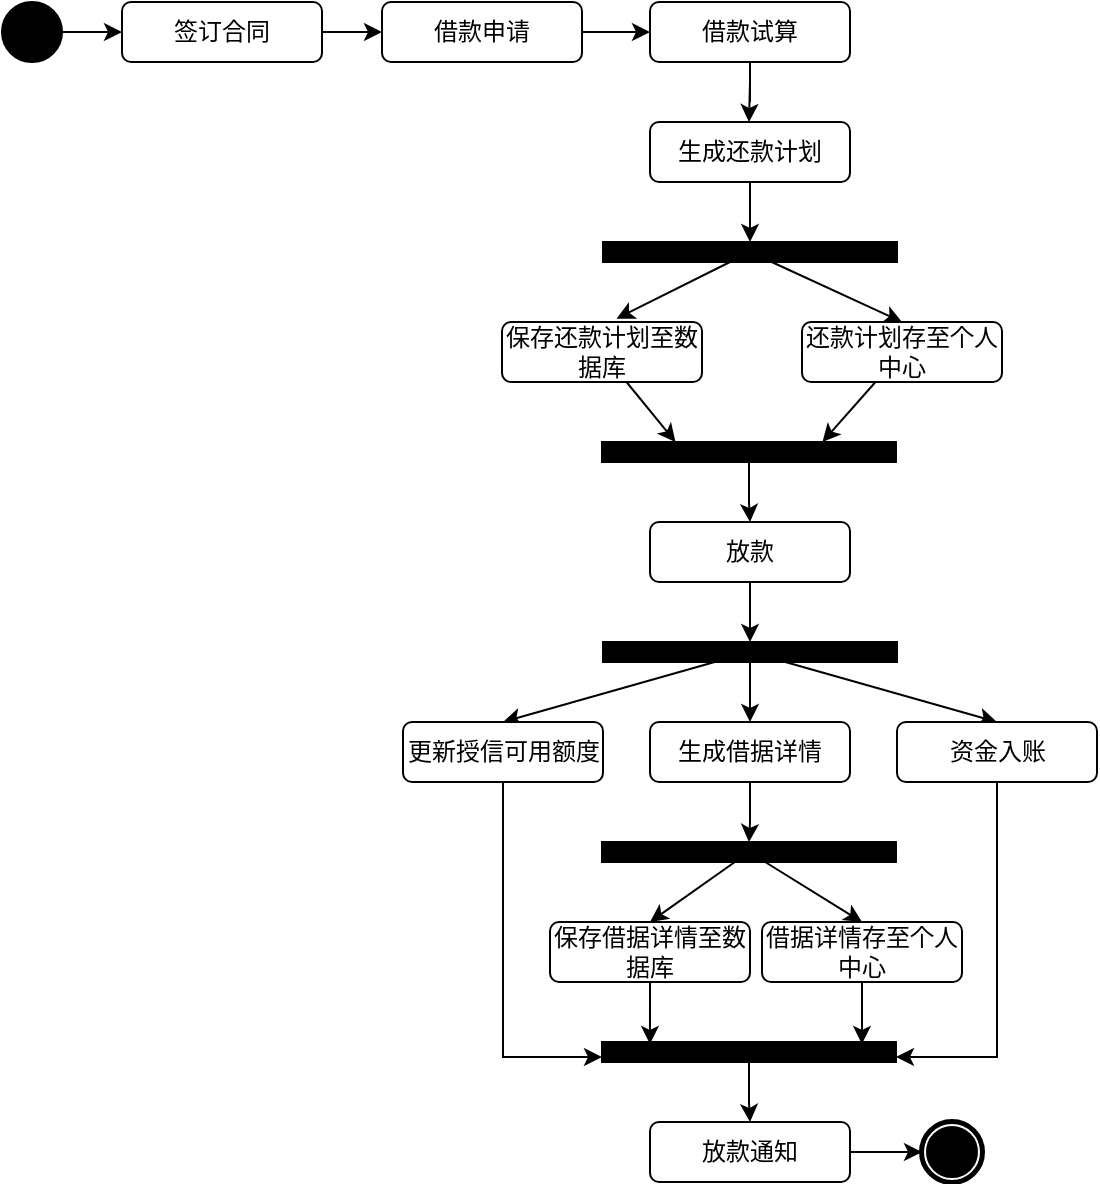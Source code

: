 <mxfile version="21.6.3" type="github">
  <diagram name="第 1 页" id="SRQq3CIoWRfrS9Mj7izF">
    <mxGraphModel dx="1166" dy="775" grid="1" gridSize="10" guides="1" tooltips="1" connect="1" arrows="1" fold="1" page="1" pageScale="1" pageWidth="827" pageHeight="1169" math="0" shadow="0">
      <root>
        <mxCell id="0" />
        <mxCell id="1" parent="0" />
        <mxCell id="QsuP5IK2P8BCN2dnbRPv-3" value="" style="edgeStyle=orthogonalEdgeStyle;rounded=0;orthogonalLoop=1;jettySize=auto;html=1;" edge="1" parent="1" source="QsuP5IK2P8BCN2dnbRPv-1" target="QsuP5IK2P8BCN2dnbRPv-2">
          <mxGeometry relative="1" as="geometry" />
        </mxCell>
        <mxCell id="QsuP5IK2P8BCN2dnbRPv-1" value="" style="ellipse;whiteSpace=wrap;html=1;rounded=0;shadow=0;comic=0;labelBackgroundColor=none;strokeWidth=1;fillColor=#000000;fontFamily=Verdana;fontSize=12;align=center;" vertex="1" parent="1">
          <mxGeometry x="40" y="350" width="30" height="30" as="geometry" />
        </mxCell>
        <mxCell id="QsuP5IK2P8BCN2dnbRPv-7" style="edgeStyle=orthogonalEdgeStyle;rounded=0;orthogonalLoop=1;jettySize=auto;html=1;" edge="1" parent="1" source="QsuP5IK2P8BCN2dnbRPv-2" target="QsuP5IK2P8BCN2dnbRPv-4">
          <mxGeometry relative="1" as="geometry" />
        </mxCell>
        <mxCell id="QsuP5IK2P8BCN2dnbRPv-2" value="签订合同" style="rounded=1;whiteSpace=wrap;html=1;" vertex="1" parent="1">
          <mxGeometry x="100" y="350" width="100" height="30" as="geometry" />
        </mxCell>
        <mxCell id="QsuP5IK2P8BCN2dnbRPv-8" value="" style="edgeStyle=orthogonalEdgeStyle;rounded=0;orthogonalLoop=1;jettySize=auto;html=1;" edge="1" parent="1" source="QsuP5IK2P8BCN2dnbRPv-4" target="QsuP5IK2P8BCN2dnbRPv-5">
          <mxGeometry relative="1" as="geometry" />
        </mxCell>
        <mxCell id="QsuP5IK2P8BCN2dnbRPv-4" value="借款申请" style="rounded=1;whiteSpace=wrap;html=1;" vertex="1" parent="1">
          <mxGeometry x="230" y="350" width="100" height="30" as="geometry" />
        </mxCell>
        <mxCell id="QsuP5IK2P8BCN2dnbRPv-10" style="edgeStyle=orthogonalEdgeStyle;rounded=0;orthogonalLoop=1;jettySize=auto;html=1;entryX=0.5;entryY=0;entryDx=0;entryDy=0;" edge="1" parent="1" source="QsuP5IK2P8BCN2dnbRPv-5">
          <mxGeometry relative="1" as="geometry">
            <mxPoint x="413.5" y="410" as="targetPoint" />
          </mxGeometry>
        </mxCell>
        <mxCell id="QsuP5IK2P8BCN2dnbRPv-5" value="借款试算" style="rounded=1;whiteSpace=wrap;html=1;" vertex="1" parent="1">
          <mxGeometry x="364" y="350" width="100" height="30" as="geometry" />
        </mxCell>
        <mxCell id="QsuP5IK2P8BCN2dnbRPv-13" style="edgeStyle=orthogonalEdgeStyle;rounded=0;orthogonalLoop=1;jettySize=auto;html=1;entryX=0.5;entryY=0;entryDx=0;entryDy=0;" edge="1" parent="1" source="QsuP5IK2P8BCN2dnbRPv-11" target="QsuP5IK2P8BCN2dnbRPv-12">
          <mxGeometry relative="1" as="geometry" />
        </mxCell>
        <mxCell id="QsuP5IK2P8BCN2dnbRPv-11" value="生成还款计划" style="rounded=1;whiteSpace=wrap;html=1;" vertex="1" parent="1">
          <mxGeometry x="364" y="410" width="100" height="30" as="geometry" />
        </mxCell>
        <mxCell id="QsuP5IK2P8BCN2dnbRPv-16" style="rounded=0;orthogonalLoop=1;jettySize=auto;html=1;entryX=0.573;entryY=-0.056;entryDx=0;entryDy=0;entryPerimeter=0;" edge="1" parent="1" source="QsuP5IK2P8BCN2dnbRPv-12" target="QsuP5IK2P8BCN2dnbRPv-14">
          <mxGeometry relative="1" as="geometry" />
        </mxCell>
        <mxCell id="QsuP5IK2P8BCN2dnbRPv-17" style="rounded=0;orthogonalLoop=1;jettySize=auto;html=1;entryX=0.5;entryY=0;entryDx=0;entryDy=0;" edge="1" parent="1" source="QsuP5IK2P8BCN2dnbRPv-12" target="QsuP5IK2P8BCN2dnbRPv-15">
          <mxGeometry relative="1" as="geometry" />
        </mxCell>
        <mxCell id="QsuP5IK2P8BCN2dnbRPv-12" value="" style="whiteSpace=wrap;html=1;rounded=0;shadow=0;comic=0;labelBackgroundColor=none;strokeWidth=1;fillColor=#000000;fontFamily=Verdana;fontSize=12;align=center;rotation=0;" vertex="1" parent="1">
          <mxGeometry x="340.5" y="470" width="147" height="10" as="geometry" />
        </mxCell>
        <mxCell id="QsuP5IK2P8BCN2dnbRPv-19" style="rounded=0;orthogonalLoop=1;jettySize=auto;html=1;entryX=0.25;entryY=0;entryDx=0;entryDy=0;" edge="1" parent="1" source="QsuP5IK2P8BCN2dnbRPv-14" target="QsuP5IK2P8BCN2dnbRPv-18">
          <mxGeometry relative="1" as="geometry" />
        </mxCell>
        <mxCell id="QsuP5IK2P8BCN2dnbRPv-14" value="保存还款计划至数据库" style="rounded=1;whiteSpace=wrap;html=1;" vertex="1" parent="1">
          <mxGeometry x="290" y="510" width="100" height="30" as="geometry" />
        </mxCell>
        <mxCell id="QsuP5IK2P8BCN2dnbRPv-20" style="rounded=0;orthogonalLoop=1;jettySize=auto;html=1;entryX=0.75;entryY=0;entryDx=0;entryDy=0;" edge="1" parent="1" source="QsuP5IK2P8BCN2dnbRPv-15" target="QsuP5IK2P8BCN2dnbRPv-18">
          <mxGeometry relative="1" as="geometry" />
        </mxCell>
        <mxCell id="QsuP5IK2P8BCN2dnbRPv-15" value="还款计划存至个人中心" style="rounded=1;whiteSpace=wrap;html=1;" vertex="1" parent="1">
          <mxGeometry x="440" y="510" width="100" height="30" as="geometry" />
        </mxCell>
        <mxCell id="QsuP5IK2P8BCN2dnbRPv-22" value="" style="edgeStyle=orthogonalEdgeStyle;rounded=0;orthogonalLoop=1;jettySize=auto;html=1;" edge="1" parent="1" source="QsuP5IK2P8BCN2dnbRPv-18" target="QsuP5IK2P8BCN2dnbRPv-21">
          <mxGeometry relative="1" as="geometry" />
        </mxCell>
        <mxCell id="QsuP5IK2P8BCN2dnbRPv-18" value="" style="whiteSpace=wrap;html=1;rounded=0;shadow=0;comic=0;labelBackgroundColor=none;strokeWidth=1;fillColor=#000000;fontFamily=Verdana;fontSize=12;align=center;rotation=0;" vertex="1" parent="1">
          <mxGeometry x="340" y="570" width="147" height="10" as="geometry" />
        </mxCell>
        <mxCell id="QsuP5IK2P8BCN2dnbRPv-24" style="edgeStyle=orthogonalEdgeStyle;rounded=0;orthogonalLoop=1;jettySize=auto;html=1;entryX=0.5;entryY=0;entryDx=0;entryDy=0;" edge="1" parent="1" source="QsuP5IK2P8BCN2dnbRPv-21" target="QsuP5IK2P8BCN2dnbRPv-23">
          <mxGeometry relative="1" as="geometry" />
        </mxCell>
        <mxCell id="QsuP5IK2P8BCN2dnbRPv-21" value="放款" style="rounded=1;whiteSpace=wrap;html=1;" vertex="1" parent="1">
          <mxGeometry x="364" y="610" width="100" height="30" as="geometry" />
        </mxCell>
        <mxCell id="QsuP5IK2P8BCN2dnbRPv-28" style="rounded=0;orthogonalLoop=1;jettySize=auto;html=1;entryX=0.5;entryY=0;entryDx=0;entryDy=0;" edge="1" parent="1" source="QsuP5IK2P8BCN2dnbRPv-23" target="QsuP5IK2P8BCN2dnbRPv-25">
          <mxGeometry relative="1" as="geometry" />
        </mxCell>
        <mxCell id="QsuP5IK2P8BCN2dnbRPv-29" value="" style="edgeStyle=orthogonalEdgeStyle;rounded=0;orthogonalLoop=1;jettySize=auto;html=1;" edge="1" parent="1" source="QsuP5IK2P8BCN2dnbRPv-23" target="QsuP5IK2P8BCN2dnbRPv-26">
          <mxGeometry relative="1" as="geometry" />
        </mxCell>
        <mxCell id="QsuP5IK2P8BCN2dnbRPv-30" style="rounded=0;orthogonalLoop=1;jettySize=auto;html=1;entryX=0.5;entryY=0;entryDx=0;entryDy=0;" edge="1" parent="1" source="QsuP5IK2P8BCN2dnbRPv-23" target="QsuP5IK2P8BCN2dnbRPv-27">
          <mxGeometry relative="1" as="geometry" />
        </mxCell>
        <mxCell id="QsuP5IK2P8BCN2dnbRPv-23" value="" style="whiteSpace=wrap;html=1;rounded=0;shadow=0;comic=0;labelBackgroundColor=none;strokeWidth=1;fillColor=#000000;fontFamily=Verdana;fontSize=12;align=center;rotation=0;" vertex="1" parent="1">
          <mxGeometry x="340.5" y="670" width="147" height="10" as="geometry" />
        </mxCell>
        <mxCell id="QsuP5IK2P8BCN2dnbRPv-38" style="edgeStyle=orthogonalEdgeStyle;rounded=0;orthogonalLoop=1;jettySize=auto;html=1;entryX=0;entryY=0.75;entryDx=0;entryDy=0;" edge="1" parent="1" source="QsuP5IK2P8BCN2dnbRPv-25" target="QsuP5IK2P8BCN2dnbRPv-37">
          <mxGeometry relative="1" as="geometry" />
        </mxCell>
        <mxCell id="QsuP5IK2P8BCN2dnbRPv-25" value="更新授信可用额度" style="rounded=1;whiteSpace=wrap;html=1;" vertex="1" parent="1">
          <mxGeometry x="240.5" y="710" width="100" height="30" as="geometry" />
        </mxCell>
        <mxCell id="QsuP5IK2P8BCN2dnbRPv-32" style="edgeStyle=orthogonalEdgeStyle;rounded=0;orthogonalLoop=1;jettySize=auto;html=1;entryX=0.5;entryY=0;entryDx=0;entryDy=0;" edge="1" parent="1" source="QsuP5IK2P8BCN2dnbRPv-26" target="QsuP5IK2P8BCN2dnbRPv-31">
          <mxGeometry relative="1" as="geometry" />
        </mxCell>
        <mxCell id="QsuP5IK2P8BCN2dnbRPv-26" value="生成借据详情" style="rounded=1;whiteSpace=wrap;html=1;" vertex="1" parent="1">
          <mxGeometry x="364" y="710" width="100" height="30" as="geometry" />
        </mxCell>
        <mxCell id="QsuP5IK2P8BCN2dnbRPv-39" style="edgeStyle=orthogonalEdgeStyle;rounded=0;orthogonalLoop=1;jettySize=auto;html=1;entryX=1;entryY=0.75;entryDx=0;entryDy=0;exitX=0.5;exitY=1;exitDx=0;exitDy=0;" edge="1" parent="1" source="QsuP5IK2P8BCN2dnbRPv-27" target="QsuP5IK2P8BCN2dnbRPv-37">
          <mxGeometry relative="1" as="geometry">
            <Array as="points">
              <mxPoint x="538" y="878" />
            </Array>
          </mxGeometry>
        </mxCell>
        <mxCell id="QsuP5IK2P8BCN2dnbRPv-27" value="资金入账" style="rounded=1;whiteSpace=wrap;html=1;" vertex="1" parent="1">
          <mxGeometry x="487.5" y="710" width="100" height="30" as="geometry" />
        </mxCell>
        <mxCell id="QsuP5IK2P8BCN2dnbRPv-35" style="rounded=0;orthogonalLoop=1;jettySize=auto;html=1;entryX=0.5;entryY=0;entryDx=0;entryDy=0;" edge="1" parent="1" source="QsuP5IK2P8BCN2dnbRPv-31" target="QsuP5IK2P8BCN2dnbRPv-33">
          <mxGeometry relative="1" as="geometry" />
        </mxCell>
        <mxCell id="QsuP5IK2P8BCN2dnbRPv-36" style="rounded=0;orthogonalLoop=1;jettySize=auto;html=1;entryX=0.5;entryY=0;entryDx=0;entryDy=0;" edge="1" parent="1" source="QsuP5IK2P8BCN2dnbRPv-31" target="QsuP5IK2P8BCN2dnbRPv-34">
          <mxGeometry relative="1" as="geometry" />
        </mxCell>
        <mxCell id="QsuP5IK2P8BCN2dnbRPv-31" value="" style="whiteSpace=wrap;html=1;rounded=0;shadow=0;comic=0;labelBackgroundColor=none;strokeWidth=1;fillColor=#000000;fontFamily=Verdana;fontSize=12;align=center;rotation=0;" vertex="1" parent="1">
          <mxGeometry x="340" y="770" width="147" height="10" as="geometry" />
        </mxCell>
        <mxCell id="QsuP5IK2P8BCN2dnbRPv-46" style="edgeStyle=orthogonalEdgeStyle;rounded=0;orthogonalLoop=1;jettySize=auto;html=1;entryX=0.163;entryY=0.1;entryDx=0;entryDy=0;entryPerimeter=0;" edge="1" parent="1" source="QsuP5IK2P8BCN2dnbRPv-33" target="QsuP5IK2P8BCN2dnbRPv-37">
          <mxGeometry relative="1" as="geometry" />
        </mxCell>
        <mxCell id="QsuP5IK2P8BCN2dnbRPv-33" value="保存借据详情至数据库" style="rounded=1;whiteSpace=wrap;html=1;" vertex="1" parent="1">
          <mxGeometry x="314" y="810" width="100" height="30" as="geometry" />
        </mxCell>
        <mxCell id="QsuP5IK2P8BCN2dnbRPv-44" style="edgeStyle=orthogonalEdgeStyle;rounded=0;orthogonalLoop=1;jettySize=auto;html=1;entryX=0.884;entryY=0.1;entryDx=0;entryDy=0;entryPerimeter=0;" edge="1" parent="1" source="QsuP5IK2P8BCN2dnbRPv-34" target="QsuP5IK2P8BCN2dnbRPv-37">
          <mxGeometry relative="1" as="geometry" />
        </mxCell>
        <mxCell id="QsuP5IK2P8BCN2dnbRPv-34" value="借据详情存至个人中心" style="rounded=1;whiteSpace=wrap;html=1;" vertex="1" parent="1">
          <mxGeometry x="420" y="810" width="100" height="30" as="geometry" />
        </mxCell>
        <mxCell id="QsuP5IK2P8BCN2dnbRPv-48" value="" style="edgeStyle=orthogonalEdgeStyle;rounded=0;orthogonalLoop=1;jettySize=auto;html=1;" edge="1" parent="1" source="QsuP5IK2P8BCN2dnbRPv-37" target="QsuP5IK2P8BCN2dnbRPv-47">
          <mxGeometry relative="1" as="geometry" />
        </mxCell>
        <mxCell id="QsuP5IK2P8BCN2dnbRPv-37" value="" style="whiteSpace=wrap;html=1;rounded=0;shadow=0;comic=0;labelBackgroundColor=none;strokeWidth=1;fillColor=#000000;fontFamily=Verdana;fontSize=12;align=center;rotation=0;" vertex="1" parent="1">
          <mxGeometry x="340" y="870" width="147" height="10" as="geometry" />
        </mxCell>
        <mxCell id="QsuP5IK2P8BCN2dnbRPv-50" value="" style="edgeStyle=orthogonalEdgeStyle;rounded=0;orthogonalLoop=1;jettySize=auto;html=1;" edge="1" parent="1" source="QsuP5IK2P8BCN2dnbRPv-47" target="QsuP5IK2P8BCN2dnbRPv-49">
          <mxGeometry relative="1" as="geometry" />
        </mxCell>
        <mxCell id="QsuP5IK2P8BCN2dnbRPv-47" value="放款通知" style="rounded=1;whiteSpace=wrap;html=1;" vertex="1" parent="1">
          <mxGeometry x="364" y="910" width="100" height="30" as="geometry" />
        </mxCell>
        <mxCell id="QsuP5IK2P8BCN2dnbRPv-49" value="" style="shape=mxgraph.bpmn.shape;html=1;verticalLabelPosition=bottom;labelBackgroundColor=#ffffff;verticalAlign=top;perimeter=ellipsePerimeter;outline=end;symbol=terminate;rounded=0;shadow=0;comic=0;strokeWidth=1;fontFamily=Verdana;fontSize=12;align=center;" vertex="1" parent="1">
          <mxGeometry x="500" y="910" width="30" height="30" as="geometry" />
        </mxCell>
      </root>
    </mxGraphModel>
  </diagram>
</mxfile>
